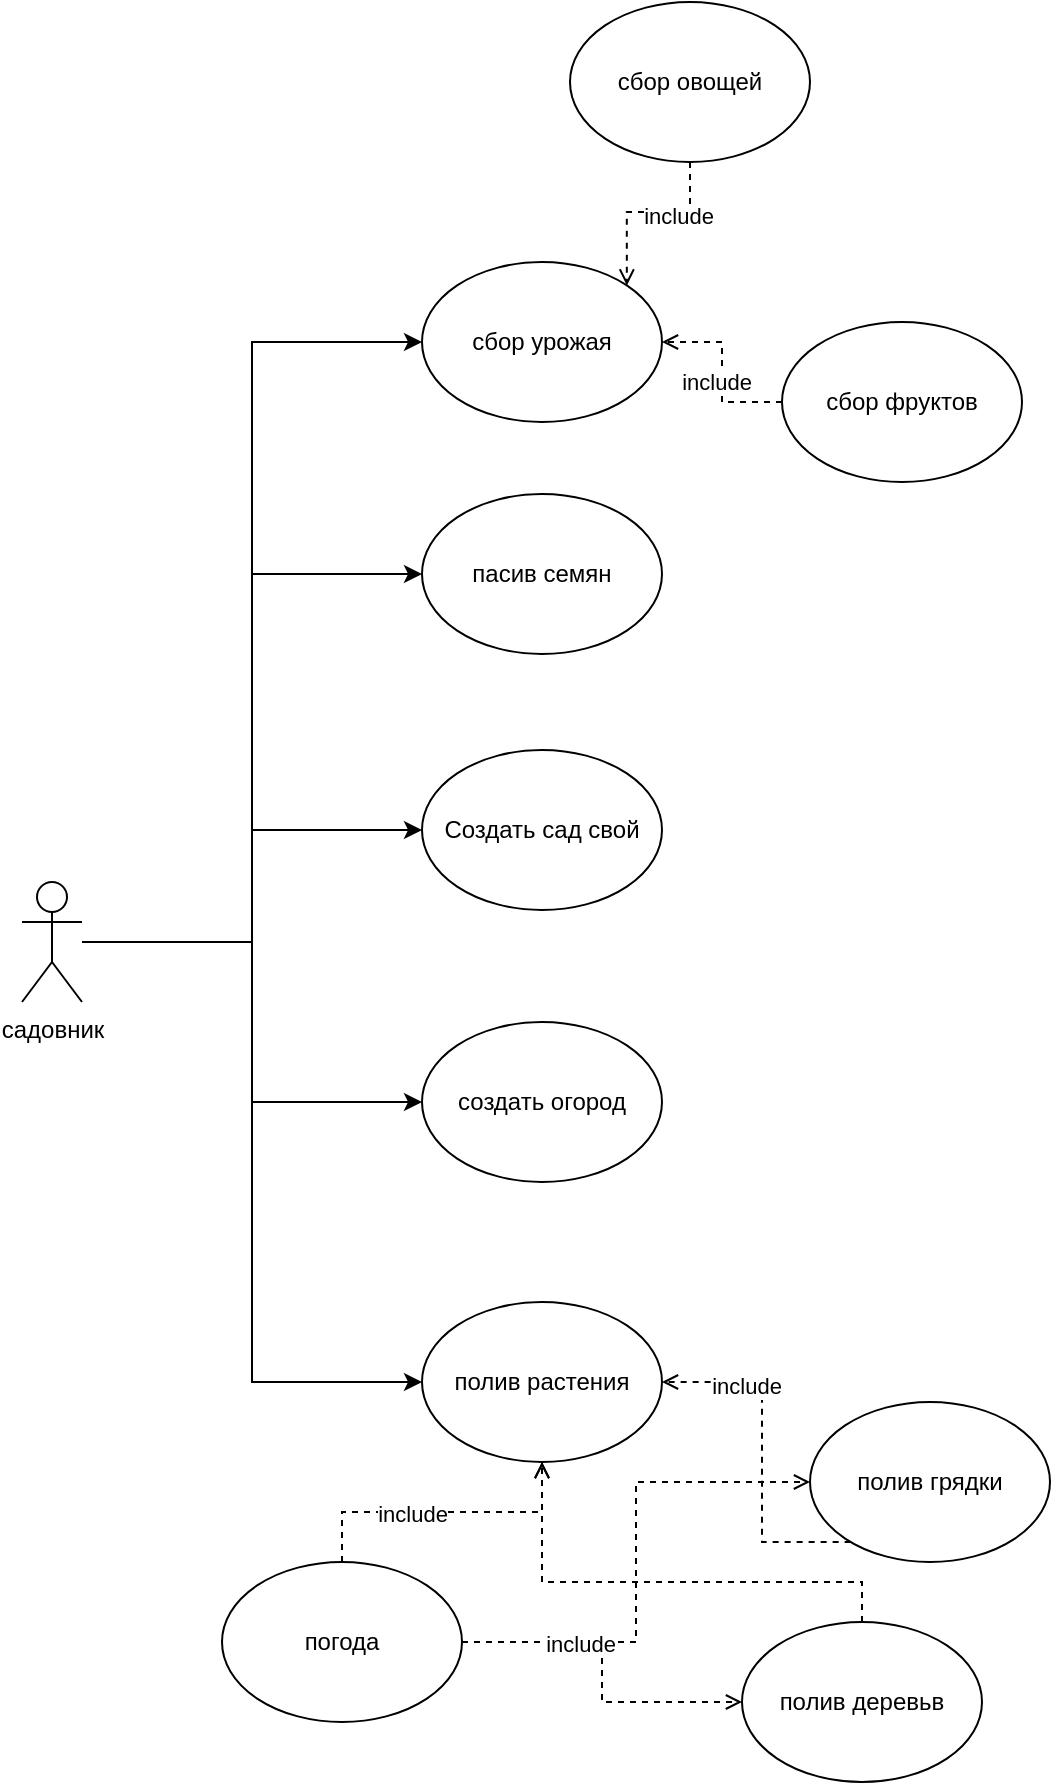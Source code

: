 <mxfile version="20.2.3" type="device"><diagram id="kPrC1qR2xtNCDSWhBHS8" name="Страница 1"><mxGraphModel dx="1673" dy="2177" grid="1" gridSize="10" guides="1" tooltips="1" connect="1" arrows="1" fold="1" page="1" pageScale="1" pageWidth="827" pageHeight="1169" math="0" shadow="0"><root><mxCell id="0"/><mxCell id="1" parent="0"/><mxCell id="Qd4mQBnio697FrVY2vY8-5" style="edgeStyle=orthogonalEdgeStyle;rounded=0;orthogonalLoop=1;jettySize=auto;html=1;entryX=0;entryY=0.5;entryDx=0;entryDy=0;" edge="1" parent="1" source="Qd4mQBnio697FrVY2vY8-1" target="Qd4mQBnio697FrVY2vY8-2"><mxGeometry relative="1" as="geometry"/></mxCell><mxCell id="Qd4mQBnio697FrVY2vY8-6" style="edgeStyle=orthogonalEdgeStyle;rounded=0;orthogonalLoop=1;jettySize=auto;html=1;entryX=0;entryY=0.5;entryDx=0;entryDy=0;" edge="1" parent="1" source="Qd4mQBnio697FrVY2vY8-1" target="Qd4mQBnio697FrVY2vY8-3"><mxGeometry relative="1" as="geometry"/></mxCell><mxCell id="Qd4mQBnio697FrVY2vY8-7" style="edgeStyle=orthogonalEdgeStyle;rounded=0;orthogonalLoop=1;jettySize=auto;html=1;entryX=0;entryY=0.5;entryDx=0;entryDy=0;" edge="1" parent="1" source="Qd4mQBnio697FrVY2vY8-1" target="Qd4mQBnio697FrVY2vY8-4"><mxGeometry relative="1" as="geometry"/></mxCell><mxCell id="Qd4mQBnio697FrVY2vY8-9" style="edgeStyle=orthogonalEdgeStyle;rounded=0;orthogonalLoop=1;jettySize=auto;html=1;entryX=0;entryY=0.5;entryDx=0;entryDy=0;" edge="1" parent="1" source="Qd4mQBnio697FrVY2vY8-1" target="Qd4mQBnio697FrVY2vY8-8"><mxGeometry relative="1" as="geometry"/></mxCell><mxCell id="Qd4mQBnio697FrVY2vY8-11" style="edgeStyle=orthogonalEdgeStyle;rounded=0;orthogonalLoop=1;jettySize=auto;html=1;entryX=0;entryY=0.5;entryDx=0;entryDy=0;" edge="1" parent="1" source="Qd4mQBnio697FrVY2vY8-1" target="Qd4mQBnio697FrVY2vY8-10"><mxGeometry relative="1" as="geometry"><mxPoint x="240" y="190" as="targetPoint"/></mxGeometry></mxCell><mxCell id="Qd4mQBnio697FrVY2vY8-1" value="садовник" style="shape=umlActor;verticalLabelPosition=bottom;verticalAlign=top;html=1;outlineConnect=0;" vertex="1" parent="1"><mxGeometry x="80" y="380" width="30" height="60" as="geometry"/></mxCell><mxCell id="Qd4mQBnio697FrVY2vY8-2" value="пасив семян" style="ellipse;whiteSpace=wrap;html=1;" vertex="1" parent="1"><mxGeometry x="280" y="186" width="120" height="80" as="geometry"/></mxCell><mxCell id="Qd4mQBnio697FrVY2vY8-3" value="Создать сад свой" style="ellipse;whiteSpace=wrap;html=1;" vertex="1" parent="1"><mxGeometry x="280" y="314" width="120" height="80" as="geometry"/></mxCell><mxCell id="Qd4mQBnio697FrVY2vY8-4" value="создать огород" style="ellipse;whiteSpace=wrap;html=1;" vertex="1" parent="1"><mxGeometry x="280" y="450" width="120" height="80" as="geometry"/></mxCell><mxCell id="Qd4mQBnio697FrVY2vY8-8" value="полив растения" style="ellipse;whiteSpace=wrap;html=1;" vertex="1" parent="1"><mxGeometry x="280" y="590" width="120" height="80" as="geometry"/></mxCell><mxCell id="Qd4mQBnio697FrVY2vY8-10" value="сбор урожая" style="ellipse;whiteSpace=wrap;html=1;" vertex="1" parent="1"><mxGeometry x="280" y="70" width="120" height="80" as="geometry"/></mxCell><mxCell id="Qd4mQBnio697FrVY2vY8-21" style="edgeStyle=orthogonalEdgeStyle;rounded=0;orthogonalLoop=1;jettySize=auto;html=1;dashed=1;endArrow=open;endFill=0;" edge="1" parent="1" source="Qd4mQBnio697FrVY2vY8-12" target="Qd4mQBnio697FrVY2vY8-8"><mxGeometry relative="1" as="geometry"/></mxCell><mxCell id="Qd4mQBnio697FrVY2vY8-25" value="include" style="edgeLabel;html=1;align=center;verticalAlign=middle;resizable=0;points=[];" vertex="1" connectable="0" parent="Qd4mQBnio697FrVY2vY8-21"><mxGeometry x="-0.2" y="-1" relative="1" as="geometry"><mxPoint as="offset"/></mxGeometry></mxCell><mxCell id="Qd4mQBnio697FrVY2vY8-22" style="edgeStyle=orthogonalEdgeStyle;rounded=0;orthogonalLoop=1;jettySize=auto;html=1;dashed=1;endArrow=open;endFill=0;" edge="1" parent="1" source="Qd4mQBnio697FrVY2vY8-12" target="Qd4mQBnio697FrVY2vY8-14"><mxGeometry relative="1" as="geometry"/></mxCell><mxCell id="Qd4mQBnio697FrVY2vY8-23" style="edgeStyle=orthogonalEdgeStyle;rounded=0;orthogonalLoop=1;jettySize=auto;html=1;entryX=0;entryY=0.5;entryDx=0;entryDy=0;dashed=1;endArrow=open;endFill=0;" edge="1" parent="1" source="Qd4mQBnio697FrVY2vY8-12" target="Qd4mQBnio697FrVY2vY8-13"><mxGeometry relative="1" as="geometry"/></mxCell><mxCell id="Qd4mQBnio697FrVY2vY8-24" value="include" style="edgeLabel;html=1;align=center;verticalAlign=middle;resizable=0;points=[];" vertex="1" connectable="0" parent="Qd4mQBnio697FrVY2vY8-23"><mxGeometry x="-0.306" y="-1" relative="1" as="geometry"><mxPoint as="offset"/></mxGeometry></mxCell><mxCell id="Qd4mQBnio697FrVY2vY8-12" value="погода" style="ellipse;whiteSpace=wrap;html=1;" vertex="1" parent="1"><mxGeometry x="180" y="720" width="120" height="80" as="geometry"/></mxCell><mxCell id="Qd4mQBnio697FrVY2vY8-20" style="edgeStyle=orthogonalEdgeStyle;rounded=0;orthogonalLoop=1;jettySize=auto;html=1;dashed=1;endArrow=open;endFill=0;" edge="1" parent="1" source="Qd4mQBnio697FrVY2vY8-13" target="Qd4mQBnio697FrVY2vY8-8"><mxGeometry relative="1" as="geometry"><Array as="points"><mxPoint x="500" y="730"/><mxPoint x="340" y="730"/></Array></mxGeometry></mxCell><mxCell id="Qd4mQBnio697FrVY2vY8-13" value="полив деревьв" style="ellipse;whiteSpace=wrap;html=1;" vertex="1" parent="1"><mxGeometry x="440" y="750" width="120" height="80" as="geometry"/></mxCell><mxCell id="Qd4mQBnio697FrVY2vY8-19" style="edgeStyle=orthogonalEdgeStyle;rounded=0;orthogonalLoop=1;jettySize=auto;html=1;entryX=1;entryY=0.5;entryDx=0;entryDy=0;dashed=1;endArrow=open;endFill=0;" edge="1" parent="1" source="Qd4mQBnio697FrVY2vY8-14" target="Qd4mQBnio697FrVY2vY8-8"><mxGeometry relative="1" as="geometry"><Array as="points"><mxPoint x="560" y="710"/><mxPoint x="450" y="710"/><mxPoint x="450" y="630"/></Array></mxGeometry></mxCell><mxCell id="Qd4mQBnio697FrVY2vY8-26" value="include" style="edgeLabel;html=1;align=center;verticalAlign=middle;resizable=0;points=[];" vertex="1" connectable="0" parent="Qd4mQBnio697FrVY2vY8-19"><mxGeometry x="0.518" y="2" relative="1" as="geometry"><mxPoint as="offset"/></mxGeometry></mxCell><mxCell id="Qd4mQBnio697FrVY2vY8-14" value="полив грядки" style="ellipse;whiteSpace=wrap;html=1;" vertex="1" parent="1"><mxGeometry x="474" y="640" width="120" height="80" as="geometry"/></mxCell><mxCell id="Qd4mQBnio697FrVY2vY8-17" style="edgeStyle=orthogonalEdgeStyle;rounded=0;orthogonalLoop=1;jettySize=auto;html=1;entryX=1;entryY=0;entryDx=0;entryDy=0;endArrow=open;endFill=0;dashed=1;" edge="1" parent="1" source="Qd4mQBnio697FrVY2vY8-15" target="Qd4mQBnio697FrVY2vY8-10"><mxGeometry relative="1" as="geometry"/></mxCell><mxCell id="Qd4mQBnio697FrVY2vY8-27" value="include" style="edgeLabel;html=1;align=center;verticalAlign=middle;resizable=0;points=[];" vertex="1" connectable="0" parent="Qd4mQBnio697FrVY2vY8-17"><mxGeometry x="-0.336" y="2" relative="1" as="geometry"><mxPoint as="offset"/></mxGeometry></mxCell><mxCell id="Qd4mQBnio697FrVY2vY8-15" value="сбор овощей" style="ellipse;whiteSpace=wrap;html=1;" vertex="1" parent="1"><mxGeometry x="354" y="-60" width="120" height="80" as="geometry"/></mxCell><mxCell id="Qd4mQBnio697FrVY2vY8-18" style="edgeStyle=orthogonalEdgeStyle;rounded=0;orthogonalLoop=1;jettySize=auto;html=1;dashed=1;endArrow=open;endFill=0;" edge="1" parent="1" source="Qd4mQBnio697FrVY2vY8-16" target="Qd4mQBnio697FrVY2vY8-10"><mxGeometry relative="1" as="geometry"/></mxCell><mxCell id="Qd4mQBnio697FrVY2vY8-28" value="include" style="edgeLabel;html=1;align=center;verticalAlign=middle;resizable=0;points=[];" vertex="1" connectable="0" parent="Qd4mQBnio697FrVY2vY8-18"><mxGeometry x="0.183" y="3" relative="1" as="geometry"><mxPoint y="13" as="offset"/></mxGeometry></mxCell><mxCell id="Qd4mQBnio697FrVY2vY8-16" value="сбор фруктов" style="ellipse;whiteSpace=wrap;html=1;" vertex="1" parent="1"><mxGeometry x="460" y="100" width="120" height="80" as="geometry"/></mxCell></root></mxGraphModel></diagram></mxfile>